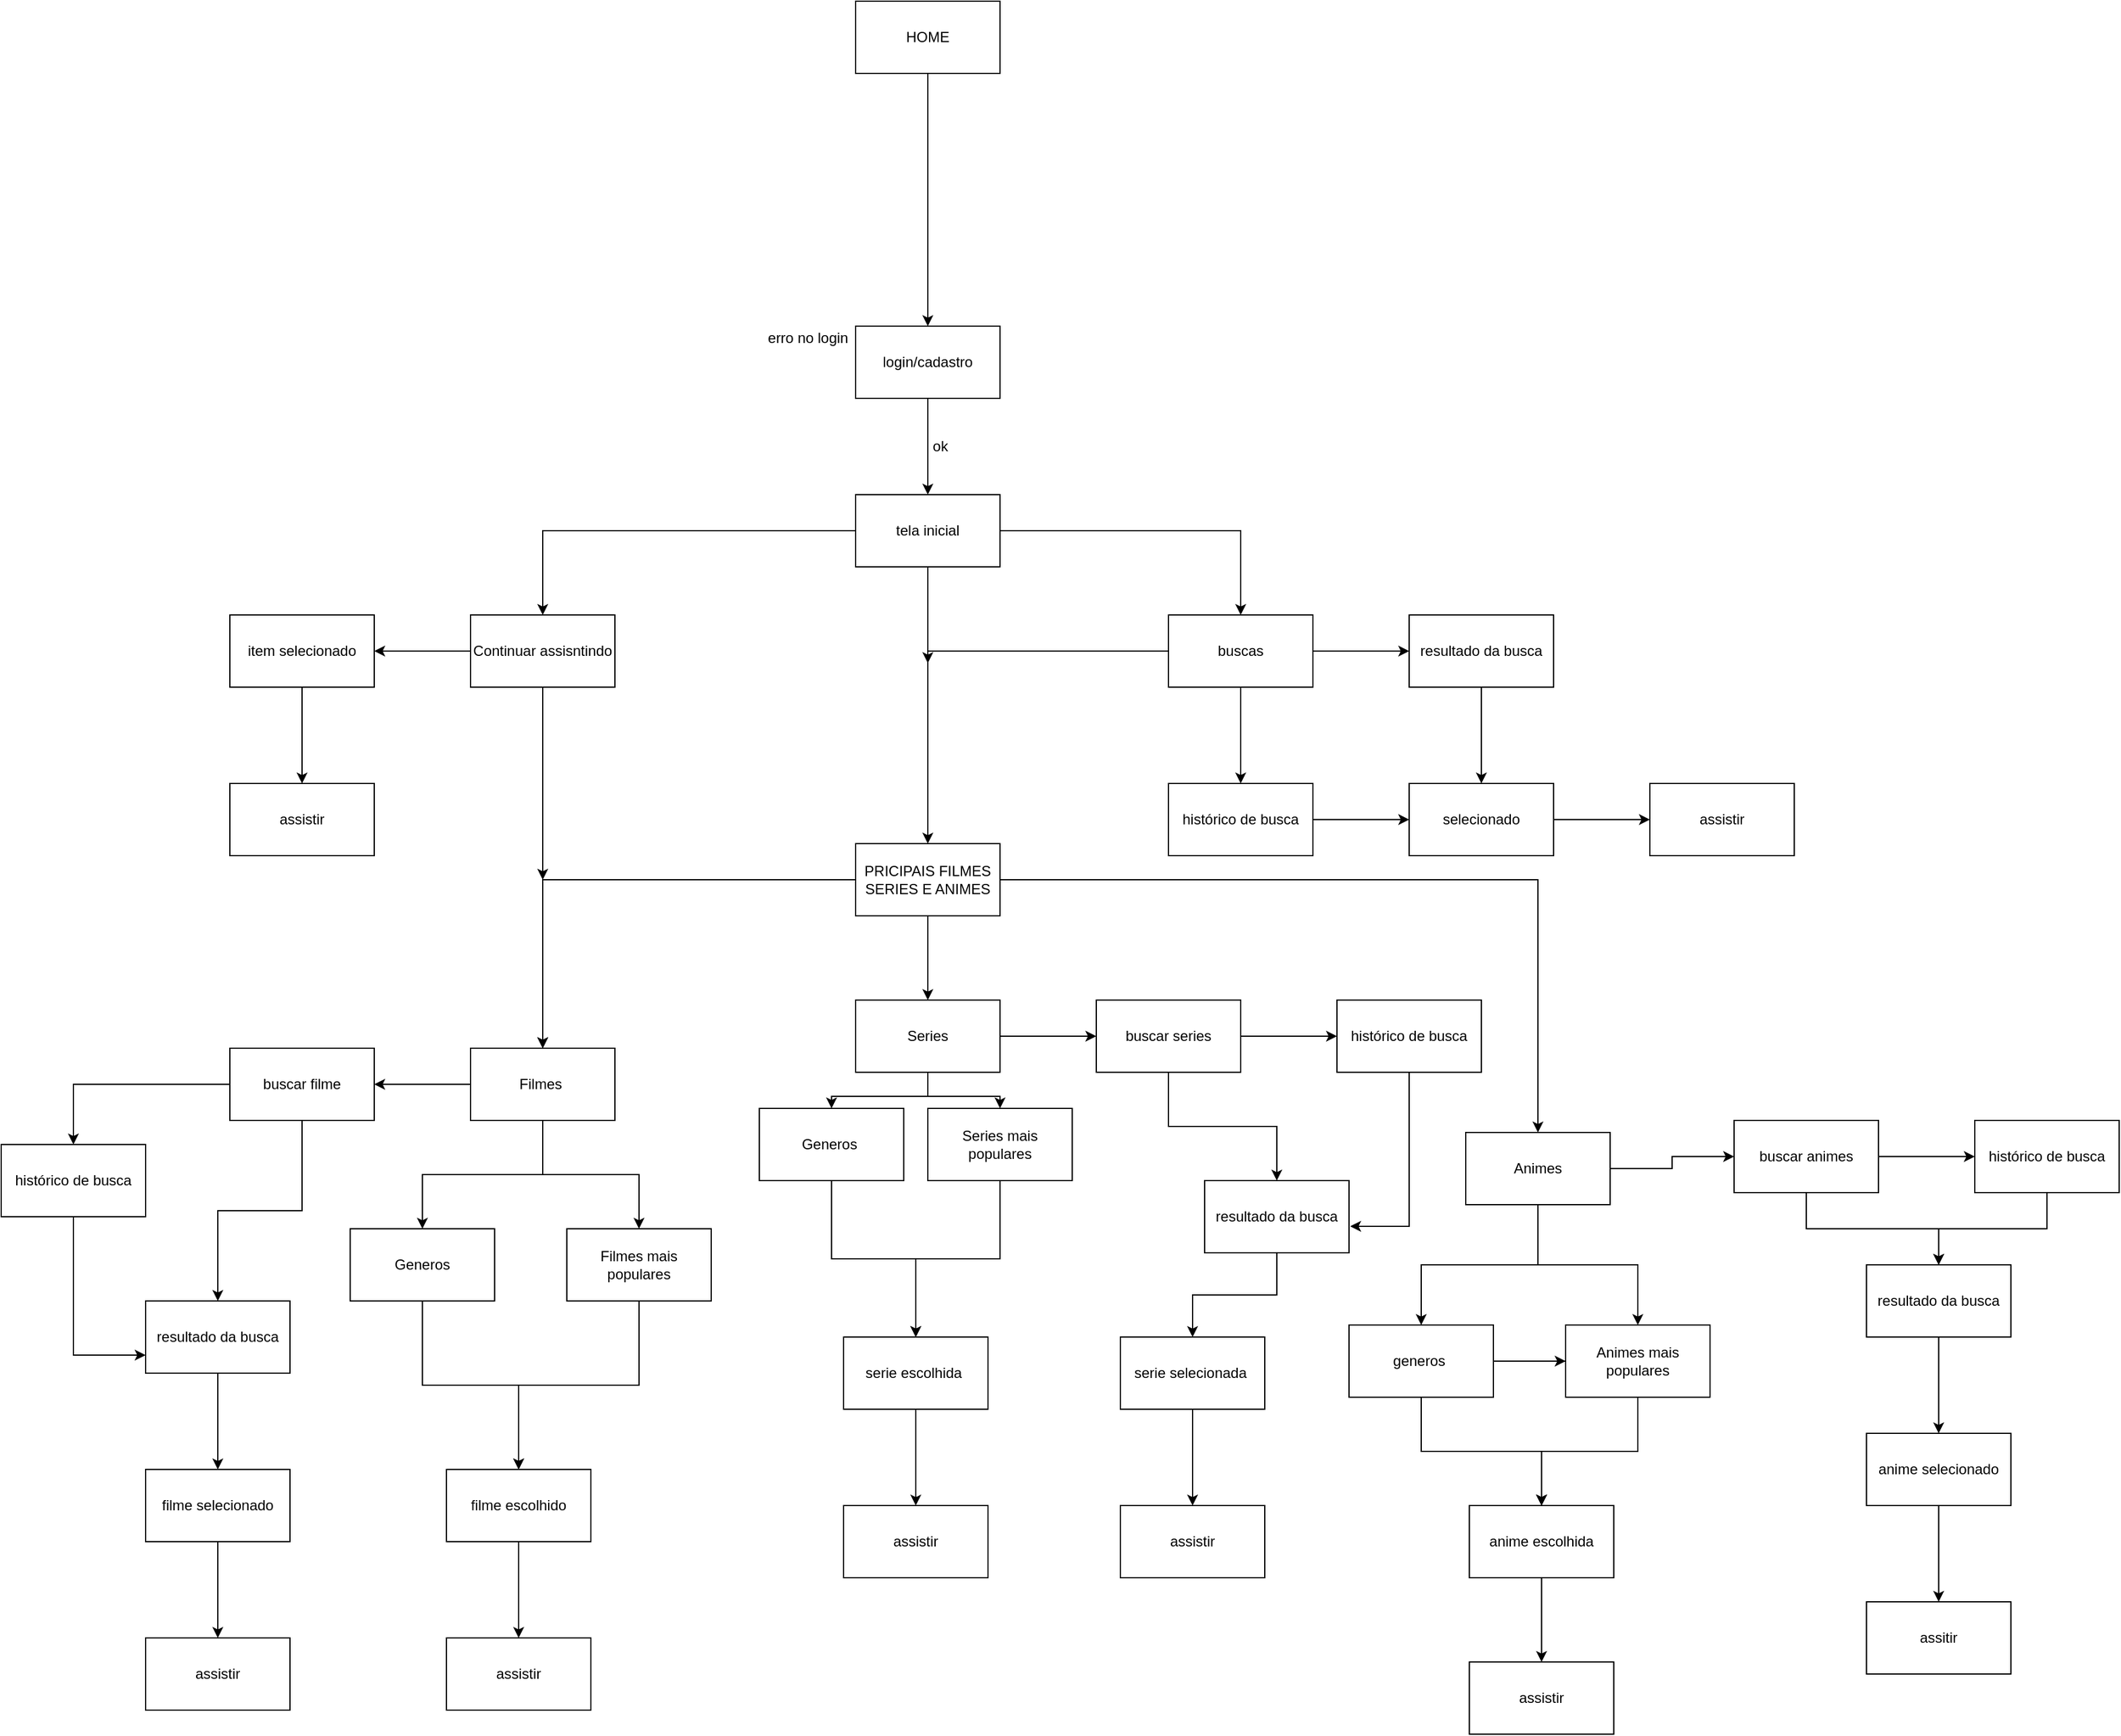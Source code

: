 <mxfile version="20.2.6" type="github">
  <diagram id="lThFuDExYQx8p_tLbBOl" name="Página-1">
    <mxGraphModel dx="1865" dy="1708" grid="1" gridSize="10" guides="1" tooltips="1" connect="1" arrows="1" fold="1" page="1" pageScale="1" pageWidth="827" pageHeight="1169" math="0" shadow="0">
      <root>
        <mxCell id="0" />
        <mxCell id="1" parent="0" />
        <mxCell id="VviJujSKbb7ZwDYnxPhU-3" value="" style="edgeStyle=orthogonalEdgeStyle;rounded=0;orthogonalLoop=1;jettySize=auto;html=1;" parent="1" source="VviJujSKbb7ZwDYnxPhU-1" target="VviJujSKbb7ZwDYnxPhU-2" edge="1">
          <mxGeometry relative="1" as="geometry" />
        </mxCell>
        <mxCell id="VviJujSKbb7ZwDYnxPhU-4" value="" style="edgeStyle=orthogonalEdgeStyle;rounded=0;orthogonalLoop=1;jettySize=auto;html=1;" parent="1" source="VviJujSKbb7ZwDYnxPhU-1" target="VviJujSKbb7ZwDYnxPhU-2" edge="1">
          <mxGeometry relative="1" as="geometry" />
        </mxCell>
        <mxCell id="VviJujSKbb7ZwDYnxPhU-6" value="" style="edgeStyle=orthogonalEdgeStyle;rounded=0;orthogonalLoop=1;jettySize=auto;html=1;" parent="1" source="VviJujSKbb7ZwDYnxPhU-1" target="VviJujSKbb7ZwDYnxPhU-5" edge="1">
          <mxGeometry relative="1" as="geometry" />
        </mxCell>
        <mxCell id="VviJujSKbb7ZwDYnxPhU-8" value="" style="edgeStyle=orthogonalEdgeStyle;rounded=0;orthogonalLoop=1;jettySize=auto;html=1;" parent="1" source="VviJujSKbb7ZwDYnxPhU-1" target="VviJujSKbb7ZwDYnxPhU-7" edge="1">
          <mxGeometry relative="1" as="geometry" />
        </mxCell>
        <mxCell id="VviJujSKbb7ZwDYnxPhU-1" value="PRICIPAIS FILMES SERIES E ANIMES" style="rounded=0;whiteSpace=wrap;html=1;" parent="1" vertex="1">
          <mxGeometry x="320" y="80" width="120" height="60" as="geometry" />
        </mxCell>
        <mxCell id="VviJujSKbb7ZwDYnxPhU-10" value="" style="edgeStyle=orthogonalEdgeStyle;rounded=0;orthogonalLoop=1;jettySize=auto;html=1;" parent="1" source="VviJujSKbb7ZwDYnxPhU-2" target="VviJujSKbb7ZwDYnxPhU-9" edge="1">
          <mxGeometry relative="1" as="geometry" />
        </mxCell>
        <mxCell id="VviJujSKbb7ZwDYnxPhU-14" value="" style="edgeStyle=orthogonalEdgeStyle;rounded=0;orthogonalLoop=1;jettySize=auto;html=1;" parent="1" source="VviJujSKbb7ZwDYnxPhU-2" target="VviJujSKbb7ZwDYnxPhU-13" edge="1">
          <mxGeometry relative="1" as="geometry" />
        </mxCell>
        <mxCell id="VviJujSKbb7ZwDYnxPhU-80" value="" style="edgeStyle=orthogonalEdgeStyle;rounded=0;orthogonalLoop=1;jettySize=auto;html=1;" parent="1" source="VviJujSKbb7ZwDYnxPhU-2" target="VviJujSKbb7ZwDYnxPhU-79" edge="1">
          <mxGeometry relative="1" as="geometry" />
        </mxCell>
        <mxCell id="VviJujSKbb7ZwDYnxPhU-2" value="Filmes&amp;nbsp;" style="whiteSpace=wrap;html=1;rounded=0;" parent="1" vertex="1">
          <mxGeometry y="250" width="120" height="60" as="geometry" />
        </mxCell>
        <mxCell id="VviJujSKbb7ZwDYnxPhU-12" style="edgeStyle=orthogonalEdgeStyle;rounded=0;orthogonalLoop=1;jettySize=auto;html=1;exitX=0.5;exitY=0;exitDx=0;exitDy=0;" parent="1" source="VviJujSKbb7ZwDYnxPhU-5" edge="1">
          <mxGeometry relative="1" as="geometry">
            <mxPoint x="380" y="240" as="targetPoint" />
          </mxGeometry>
        </mxCell>
        <mxCell id="VviJujSKbb7ZwDYnxPhU-16" value="" style="edgeStyle=orthogonalEdgeStyle;rounded=0;orthogonalLoop=1;jettySize=auto;html=1;" parent="1" source="VviJujSKbb7ZwDYnxPhU-5" target="VviJujSKbb7ZwDYnxPhU-15" edge="1">
          <mxGeometry relative="1" as="geometry" />
        </mxCell>
        <mxCell id="VviJujSKbb7ZwDYnxPhU-18" value="" style="edgeStyle=orthogonalEdgeStyle;rounded=0;orthogonalLoop=1;jettySize=auto;html=1;" parent="1" source="VviJujSKbb7ZwDYnxPhU-5" target="VviJujSKbb7ZwDYnxPhU-17" edge="1">
          <mxGeometry relative="1" as="geometry" />
        </mxCell>
        <mxCell id="VviJujSKbb7ZwDYnxPhU-72" value="" style="edgeStyle=orthogonalEdgeStyle;rounded=0;orthogonalLoop=1;jettySize=auto;html=1;" parent="1" source="VviJujSKbb7ZwDYnxPhU-5" target="VviJujSKbb7ZwDYnxPhU-71" edge="1">
          <mxGeometry relative="1" as="geometry" />
        </mxCell>
        <mxCell id="VviJujSKbb7ZwDYnxPhU-5" value="Series" style="rounded=0;whiteSpace=wrap;html=1;" parent="1" vertex="1">
          <mxGeometry x="320" y="210" width="120" height="60" as="geometry" />
        </mxCell>
        <mxCell id="VviJujSKbb7ZwDYnxPhU-20" value="" style="edgeStyle=orthogonalEdgeStyle;rounded=0;orthogonalLoop=1;jettySize=auto;html=1;" parent="1" source="VviJujSKbb7ZwDYnxPhU-7" target="VviJujSKbb7ZwDYnxPhU-19" edge="1">
          <mxGeometry relative="1" as="geometry" />
        </mxCell>
        <mxCell id="VviJujSKbb7ZwDYnxPhU-22" value="" style="edgeStyle=orthogonalEdgeStyle;rounded=0;orthogonalLoop=1;jettySize=auto;html=1;" parent="1" source="VviJujSKbb7ZwDYnxPhU-7" target="VviJujSKbb7ZwDYnxPhU-21" edge="1">
          <mxGeometry relative="1" as="geometry" />
        </mxCell>
        <mxCell id="VviJujSKbb7ZwDYnxPhU-68" value="" style="edgeStyle=orthogonalEdgeStyle;rounded=0;orthogonalLoop=1;jettySize=auto;html=1;" parent="1" source="VviJujSKbb7ZwDYnxPhU-7" target="VviJujSKbb7ZwDYnxPhU-67" edge="1">
          <mxGeometry relative="1" as="geometry" />
        </mxCell>
        <mxCell id="VviJujSKbb7ZwDYnxPhU-7" value="Animes" style="rounded=0;whiteSpace=wrap;html=1;" parent="1" vertex="1">
          <mxGeometry x="827" y="320" width="120" height="60" as="geometry" />
        </mxCell>
        <mxCell id="VviJujSKbb7ZwDYnxPhU-59" style="edgeStyle=orthogonalEdgeStyle;rounded=0;orthogonalLoop=1;jettySize=auto;html=1;" parent="1" source="VviJujSKbb7ZwDYnxPhU-9" target="VviJujSKbb7ZwDYnxPhU-55" edge="1">
          <mxGeometry relative="1" as="geometry" />
        </mxCell>
        <mxCell id="VviJujSKbb7ZwDYnxPhU-9" value="Generos" style="whiteSpace=wrap;html=1;rounded=0;" parent="1" vertex="1">
          <mxGeometry x="-100" y="400" width="120" height="60" as="geometry" />
        </mxCell>
        <mxCell id="VviJujSKbb7ZwDYnxPhU-56" value="" style="edgeStyle=orthogonalEdgeStyle;rounded=0;orthogonalLoop=1;jettySize=auto;html=1;" parent="1" source="VviJujSKbb7ZwDYnxPhU-13" target="VviJujSKbb7ZwDYnxPhU-55" edge="1">
          <mxGeometry relative="1" as="geometry" />
        </mxCell>
        <mxCell id="VviJujSKbb7ZwDYnxPhU-13" value="Filmes mais populares" style="whiteSpace=wrap;html=1;rounded=0;" parent="1" vertex="1">
          <mxGeometry x="80" y="400" width="120" height="60" as="geometry" />
        </mxCell>
        <mxCell id="VviJujSKbb7ZwDYnxPhU-61" value="" style="edgeStyle=orthogonalEdgeStyle;rounded=0;orthogonalLoop=1;jettySize=auto;html=1;" parent="1" source="VviJujSKbb7ZwDYnxPhU-15" target="VviJujSKbb7ZwDYnxPhU-60" edge="1">
          <mxGeometry relative="1" as="geometry" />
        </mxCell>
        <mxCell id="VviJujSKbb7ZwDYnxPhU-15" value="Generos&amp;nbsp;" style="whiteSpace=wrap;html=1;rounded=0;" parent="1" vertex="1">
          <mxGeometry x="240" y="300" width="120" height="60" as="geometry" />
        </mxCell>
        <mxCell id="VviJujSKbb7ZwDYnxPhU-62" style="edgeStyle=orthogonalEdgeStyle;rounded=0;orthogonalLoop=1;jettySize=auto;html=1;" parent="1" source="VviJujSKbb7ZwDYnxPhU-17" target="VviJujSKbb7ZwDYnxPhU-60" edge="1">
          <mxGeometry relative="1" as="geometry" />
        </mxCell>
        <mxCell id="VviJujSKbb7ZwDYnxPhU-17" value="Series mais populares" style="whiteSpace=wrap;html=1;rounded=0;" parent="1" vertex="1">
          <mxGeometry x="380" y="300" width="120" height="60" as="geometry" />
        </mxCell>
        <mxCell id="VviJujSKbb7ZwDYnxPhU-64" value="" style="edgeStyle=orthogonalEdgeStyle;rounded=0;orthogonalLoop=1;jettySize=auto;html=1;" parent="1" source="VviJujSKbb7ZwDYnxPhU-19" target="VviJujSKbb7ZwDYnxPhU-63" edge="1">
          <mxGeometry relative="1" as="geometry" />
        </mxCell>
        <mxCell id="VviJujSKbb7ZwDYnxPhU-65" style="edgeStyle=orthogonalEdgeStyle;rounded=0;orthogonalLoop=1;jettySize=auto;html=1;startArrow=none;" parent="1" source="VviJujSKbb7ZwDYnxPhU-19" target="VviJujSKbb7ZwDYnxPhU-63" edge="1">
          <mxGeometry relative="1" as="geometry" />
        </mxCell>
        <mxCell id="VviJujSKbb7ZwDYnxPhU-89" style="edgeStyle=orthogonalEdgeStyle;rounded=0;orthogonalLoop=1;jettySize=auto;html=1;entryX=0.5;entryY=0;entryDx=0;entryDy=0;" parent="1" source="VviJujSKbb7ZwDYnxPhU-21" target="VviJujSKbb7ZwDYnxPhU-63" edge="1">
          <mxGeometry relative="1" as="geometry" />
        </mxCell>
        <mxCell id="VviJujSKbb7ZwDYnxPhU-21" value="Animes mais populares" style="whiteSpace=wrap;html=1;rounded=0;" parent="1" vertex="1">
          <mxGeometry x="910" y="480" width="120" height="60" as="geometry" />
        </mxCell>
        <mxCell id="VviJujSKbb7ZwDYnxPhU-40" value="" style="edgeStyle=orthogonalEdgeStyle;rounded=0;orthogonalLoop=1;jettySize=auto;html=1;" parent="1" source="VviJujSKbb7ZwDYnxPhU-24" target="VviJujSKbb7ZwDYnxPhU-39" edge="1">
          <mxGeometry relative="1" as="geometry" />
        </mxCell>
        <mxCell id="VviJujSKbb7ZwDYnxPhU-24" value="login/cadastro" style="whiteSpace=wrap;html=1;rounded=0;" parent="1" vertex="1">
          <mxGeometry x="320" y="-350" width="120" height="60" as="geometry" />
        </mxCell>
        <mxCell id="VviJujSKbb7ZwDYnxPhU-33" style="edgeStyle=orthogonalEdgeStyle;rounded=0;orthogonalLoop=1;jettySize=auto;html=1;" parent="1" source="VviJujSKbb7ZwDYnxPhU-31" target="VviJujSKbb7ZwDYnxPhU-1" edge="1">
          <mxGeometry relative="1" as="geometry" />
        </mxCell>
        <mxCell id="VviJujSKbb7ZwDYnxPhU-49" value="" style="edgeStyle=orthogonalEdgeStyle;rounded=0;orthogonalLoop=1;jettySize=auto;html=1;" parent="1" source="VviJujSKbb7ZwDYnxPhU-31" target="VviJujSKbb7ZwDYnxPhU-48" edge="1">
          <mxGeometry relative="1" as="geometry" />
        </mxCell>
        <mxCell id="VviJujSKbb7ZwDYnxPhU-114" value="" style="edgeStyle=orthogonalEdgeStyle;rounded=0;orthogonalLoop=1;jettySize=auto;html=1;" parent="1" source="VviJujSKbb7ZwDYnxPhU-31" target="VviJujSKbb7ZwDYnxPhU-113" edge="1">
          <mxGeometry relative="1" as="geometry" />
        </mxCell>
        <mxCell id="VviJujSKbb7ZwDYnxPhU-31" value="buscas" style="whiteSpace=wrap;html=1;rounded=0;" parent="1" vertex="1">
          <mxGeometry x="580" y="-110" width="120" height="60" as="geometry" />
        </mxCell>
        <mxCell id="VviJujSKbb7ZwDYnxPhU-120" style="edgeStyle=orthogonalEdgeStyle;rounded=0;orthogonalLoop=1;jettySize=auto;html=1;entryX=0.5;entryY=0;entryDx=0;entryDy=0;" parent="1" source="VviJujSKbb7ZwDYnxPhU-34" target="VviJujSKbb7ZwDYnxPhU-24" edge="1">
          <mxGeometry relative="1" as="geometry" />
        </mxCell>
        <mxCell id="VviJujSKbb7ZwDYnxPhU-34" value="HOME" style="whiteSpace=wrap;html=1;rounded=0;" parent="1" vertex="1">
          <mxGeometry x="320" y="-620" width="120" height="60" as="geometry" />
        </mxCell>
        <mxCell id="VviJujSKbb7ZwDYnxPhU-41" style="edgeStyle=orthogonalEdgeStyle;rounded=0;orthogonalLoop=1;jettySize=auto;html=1;" parent="1" source="VviJujSKbb7ZwDYnxPhU-39" edge="1">
          <mxGeometry relative="1" as="geometry">
            <mxPoint x="380" y="-70" as="targetPoint" />
          </mxGeometry>
        </mxCell>
        <mxCell id="VviJujSKbb7ZwDYnxPhU-42" style="edgeStyle=orthogonalEdgeStyle;rounded=0;orthogonalLoop=1;jettySize=auto;html=1;exitX=1;exitY=0.5;exitDx=0;exitDy=0;" parent="1" source="VviJujSKbb7ZwDYnxPhU-39" target="VviJujSKbb7ZwDYnxPhU-31" edge="1">
          <mxGeometry relative="1" as="geometry" />
        </mxCell>
        <mxCell id="VviJujSKbb7ZwDYnxPhU-52" value="" style="edgeStyle=orthogonalEdgeStyle;rounded=0;orthogonalLoop=1;jettySize=auto;html=1;" parent="1" source="VviJujSKbb7ZwDYnxPhU-39" target="VviJujSKbb7ZwDYnxPhU-51" edge="1">
          <mxGeometry relative="1" as="geometry" />
        </mxCell>
        <mxCell id="VviJujSKbb7ZwDYnxPhU-39" value="tela inicial" style="whiteSpace=wrap;html=1;rounded=0;" parent="1" vertex="1">
          <mxGeometry x="320" y="-210" width="120" height="60" as="geometry" />
        </mxCell>
        <mxCell id="VviJujSKbb7ZwDYnxPhU-47" value="erro no login" style="text;html=1;align=center;verticalAlign=middle;resizable=0;points=[];autosize=1;strokeColor=none;fillColor=none;" parent="1" vertex="1">
          <mxGeometry x="235" y="-355" width="90" height="30" as="geometry" />
        </mxCell>
        <mxCell id="VviJujSKbb7ZwDYnxPhU-116" value="" style="edgeStyle=orthogonalEdgeStyle;rounded=0;orthogonalLoop=1;jettySize=auto;html=1;" parent="1" source="VviJujSKbb7ZwDYnxPhU-48" target="VviJujSKbb7ZwDYnxPhU-115" edge="1">
          <mxGeometry relative="1" as="geometry" />
        </mxCell>
        <mxCell id="VviJujSKbb7ZwDYnxPhU-48" value="histórico de busca" style="whiteSpace=wrap;html=1;rounded=0;" parent="1" vertex="1">
          <mxGeometry x="580" y="30" width="120" height="60" as="geometry" />
        </mxCell>
        <mxCell id="VviJujSKbb7ZwDYnxPhU-54" style="edgeStyle=orthogonalEdgeStyle;rounded=0;orthogonalLoop=1;jettySize=auto;html=1;" parent="1" source="VviJujSKbb7ZwDYnxPhU-51" edge="1">
          <mxGeometry relative="1" as="geometry">
            <mxPoint x="60" y="110" as="targetPoint" />
          </mxGeometry>
        </mxCell>
        <mxCell id="VviJujSKbb7ZwDYnxPhU-123" value="" style="edgeStyle=orthogonalEdgeStyle;rounded=0;orthogonalLoop=1;jettySize=auto;html=1;" parent="1" source="VviJujSKbb7ZwDYnxPhU-51" target="VviJujSKbb7ZwDYnxPhU-122" edge="1">
          <mxGeometry relative="1" as="geometry" />
        </mxCell>
        <mxCell id="VviJujSKbb7ZwDYnxPhU-51" value="Continuar assisntindo" style="whiteSpace=wrap;html=1;rounded=0;" parent="1" vertex="1">
          <mxGeometry y="-110" width="120" height="60" as="geometry" />
        </mxCell>
        <mxCell id="VviJujSKbb7ZwDYnxPhU-74" value="" style="edgeStyle=orthogonalEdgeStyle;rounded=0;orthogonalLoop=1;jettySize=auto;html=1;" parent="1" source="VviJujSKbb7ZwDYnxPhU-55" target="VviJujSKbb7ZwDYnxPhU-73" edge="1">
          <mxGeometry relative="1" as="geometry" />
        </mxCell>
        <mxCell id="VviJujSKbb7ZwDYnxPhU-55" value="filme escolhido" style="whiteSpace=wrap;html=1;rounded=0;" parent="1" vertex="1">
          <mxGeometry x="-20" y="600" width="120" height="60" as="geometry" />
        </mxCell>
        <mxCell id="VviJujSKbb7ZwDYnxPhU-76" value="" style="edgeStyle=orthogonalEdgeStyle;rounded=0;orthogonalLoop=1;jettySize=auto;html=1;" parent="1" source="VviJujSKbb7ZwDYnxPhU-60" target="VviJujSKbb7ZwDYnxPhU-75" edge="1">
          <mxGeometry relative="1" as="geometry" />
        </mxCell>
        <mxCell id="VviJujSKbb7ZwDYnxPhU-60" value="serie escolhida&amp;nbsp;" style="whiteSpace=wrap;html=1;rounded=0;" parent="1" vertex="1">
          <mxGeometry x="310" y="490" width="120" height="60" as="geometry" />
        </mxCell>
        <mxCell id="VviJujSKbb7ZwDYnxPhU-78" value="" style="edgeStyle=orthogonalEdgeStyle;rounded=0;orthogonalLoop=1;jettySize=auto;html=1;" parent="1" source="VviJujSKbb7ZwDYnxPhU-63" target="VviJujSKbb7ZwDYnxPhU-77" edge="1">
          <mxGeometry relative="1" as="geometry" />
        </mxCell>
        <mxCell id="VviJujSKbb7ZwDYnxPhU-63" value="anime escolhida" style="whiteSpace=wrap;html=1;rounded=0;" parent="1" vertex="1">
          <mxGeometry x="830" y="630" width="120" height="60" as="geometry" />
        </mxCell>
        <mxCell id="VviJujSKbb7ZwDYnxPhU-66" value="ok" style="text;html=1;align=center;verticalAlign=middle;resizable=0;points=[];autosize=1;strokeColor=none;fillColor=none;" parent="1" vertex="1">
          <mxGeometry x="370" y="-265" width="40" height="30" as="geometry" />
        </mxCell>
        <mxCell id="VviJujSKbb7ZwDYnxPhU-91" value="" style="edgeStyle=orthogonalEdgeStyle;rounded=0;orthogonalLoop=1;jettySize=auto;html=1;" parent="1" source="VviJujSKbb7ZwDYnxPhU-67" target="VviJujSKbb7ZwDYnxPhU-90" edge="1">
          <mxGeometry relative="1" as="geometry" />
        </mxCell>
        <mxCell id="VviJujSKbb7ZwDYnxPhU-94" value="" style="edgeStyle=orthogonalEdgeStyle;rounded=0;orthogonalLoop=1;jettySize=auto;html=1;" parent="1" source="VviJujSKbb7ZwDYnxPhU-67" target="VviJujSKbb7ZwDYnxPhU-93" edge="1">
          <mxGeometry relative="1" as="geometry" />
        </mxCell>
        <mxCell id="VviJujSKbb7ZwDYnxPhU-67" value="buscar animes" style="rounded=0;whiteSpace=wrap;html=1;" parent="1" vertex="1">
          <mxGeometry x="1050" y="310" width="120" height="60" as="geometry" />
        </mxCell>
        <mxCell id="VviJujSKbb7ZwDYnxPhU-100" value="" style="edgeStyle=orthogonalEdgeStyle;rounded=0;orthogonalLoop=1;jettySize=auto;html=1;" parent="1" source="VviJujSKbb7ZwDYnxPhU-71" target="VviJujSKbb7ZwDYnxPhU-99" edge="1">
          <mxGeometry relative="1" as="geometry" />
        </mxCell>
        <mxCell id="VviJujSKbb7ZwDYnxPhU-102" value="" style="edgeStyle=orthogonalEdgeStyle;rounded=0;orthogonalLoop=1;jettySize=auto;html=1;" parent="1" source="VviJujSKbb7ZwDYnxPhU-71" target="VviJujSKbb7ZwDYnxPhU-101" edge="1">
          <mxGeometry relative="1" as="geometry" />
        </mxCell>
        <mxCell id="VviJujSKbb7ZwDYnxPhU-71" value="buscar series" style="whiteSpace=wrap;html=1;rounded=0;" parent="1" vertex="1">
          <mxGeometry x="520" y="210" width="120" height="60" as="geometry" />
        </mxCell>
        <mxCell id="VviJujSKbb7ZwDYnxPhU-73" value="assistir" style="whiteSpace=wrap;html=1;rounded=0;" parent="1" vertex="1">
          <mxGeometry x="-20" y="740" width="120" height="60" as="geometry" />
        </mxCell>
        <mxCell id="VviJujSKbb7ZwDYnxPhU-75" value="assistir" style="whiteSpace=wrap;html=1;rounded=0;" parent="1" vertex="1">
          <mxGeometry x="310" y="630" width="120" height="60" as="geometry" />
        </mxCell>
        <mxCell id="VviJujSKbb7ZwDYnxPhU-77" value="assistir" style="whiteSpace=wrap;html=1;rounded=0;" parent="1" vertex="1">
          <mxGeometry x="830" y="760" width="120" height="60" as="geometry" />
        </mxCell>
        <mxCell id="VviJujSKbb7ZwDYnxPhU-82" value="" style="edgeStyle=orthogonalEdgeStyle;rounded=0;orthogonalLoop=1;jettySize=auto;html=1;" parent="1" source="VviJujSKbb7ZwDYnxPhU-79" target="VviJujSKbb7ZwDYnxPhU-81" edge="1">
          <mxGeometry relative="1" as="geometry" />
        </mxCell>
        <mxCell id="VviJujSKbb7ZwDYnxPhU-84" value="" style="edgeStyle=orthogonalEdgeStyle;rounded=0;orthogonalLoop=1;jettySize=auto;html=1;" parent="1" source="VviJujSKbb7ZwDYnxPhU-79" target="VviJujSKbb7ZwDYnxPhU-83" edge="1">
          <mxGeometry relative="1" as="geometry" />
        </mxCell>
        <mxCell id="VviJujSKbb7ZwDYnxPhU-79" value="buscar filme" style="whiteSpace=wrap;html=1;rounded=0;" parent="1" vertex="1">
          <mxGeometry x="-200" y="250" width="120" height="60" as="geometry" />
        </mxCell>
        <mxCell id="VviJujSKbb7ZwDYnxPhU-87" style="edgeStyle=orthogonalEdgeStyle;rounded=0;orthogonalLoop=1;jettySize=auto;html=1;entryX=0;entryY=0.75;entryDx=0;entryDy=0;" parent="1" source="VviJujSKbb7ZwDYnxPhU-81" target="VviJujSKbb7ZwDYnxPhU-83" edge="1">
          <mxGeometry relative="1" as="geometry" />
        </mxCell>
        <mxCell id="VviJujSKbb7ZwDYnxPhU-81" value="histórico de busca" style="whiteSpace=wrap;html=1;rounded=0;" parent="1" vertex="1">
          <mxGeometry x="-390" y="330" width="120" height="60" as="geometry" />
        </mxCell>
        <mxCell id="VviJujSKbb7ZwDYnxPhU-86" value="" style="edgeStyle=orthogonalEdgeStyle;rounded=0;orthogonalLoop=1;jettySize=auto;html=1;" parent="1" source="VviJujSKbb7ZwDYnxPhU-83" target="VviJujSKbb7ZwDYnxPhU-85" edge="1">
          <mxGeometry relative="1" as="geometry" />
        </mxCell>
        <mxCell id="VviJujSKbb7ZwDYnxPhU-83" value="resultado da busca" style="whiteSpace=wrap;html=1;rounded=0;" parent="1" vertex="1">
          <mxGeometry x="-270" y="460" width="120" height="60" as="geometry" />
        </mxCell>
        <mxCell id="VviJujSKbb7ZwDYnxPhU-112" value="" style="edgeStyle=orthogonalEdgeStyle;rounded=0;orthogonalLoop=1;jettySize=auto;html=1;" parent="1" source="VviJujSKbb7ZwDYnxPhU-85" target="VviJujSKbb7ZwDYnxPhU-111" edge="1">
          <mxGeometry relative="1" as="geometry" />
        </mxCell>
        <mxCell id="VviJujSKbb7ZwDYnxPhU-85" value="filme selecionado" style="whiteSpace=wrap;html=1;rounded=0;" parent="1" vertex="1">
          <mxGeometry x="-270" y="600" width="120" height="60" as="geometry" />
        </mxCell>
        <mxCell id="VviJujSKbb7ZwDYnxPhU-92" value="" style="edgeStyle=orthogonalEdgeStyle;rounded=0;orthogonalLoop=1;jettySize=auto;html=1;" parent="1" source="VviJujSKbb7ZwDYnxPhU-19" target="VviJujSKbb7ZwDYnxPhU-21" edge="1">
          <mxGeometry relative="1" as="geometry" />
        </mxCell>
        <mxCell id="VviJujSKbb7ZwDYnxPhU-19" value="generos&amp;nbsp;" style="whiteSpace=wrap;html=1;rounded=0;" parent="1" vertex="1">
          <mxGeometry x="730" y="480" width="120" height="60" as="geometry" />
        </mxCell>
        <mxCell id="VviJujSKbb7ZwDYnxPhU-88" value="" style="edgeStyle=orthogonalEdgeStyle;rounded=0;orthogonalLoop=1;jettySize=auto;html=1;endArrow=none;" parent="1" source="VviJujSKbb7ZwDYnxPhU-21" target="VviJujSKbb7ZwDYnxPhU-19" edge="1">
          <mxGeometry relative="1" as="geometry">
            <mxPoint x="827" y="490" as="sourcePoint" />
            <mxPoint x="690" y="620" as="targetPoint" />
          </mxGeometry>
        </mxCell>
        <mxCell id="VviJujSKbb7ZwDYnxPhU-95" style="edgeStyle=orthogonalEdgeStyle;rounded=0;orthogonalLoop=1;jettySize=auto;html=1;" parent="1" source="VviJujSKbb7ZwDYnxPhU-90" target="VviJujSKbb7ZwDYnxPhU-93" edge="1">
          <mxGeometry relative="1" as="geometry">
            <mxPoint x="1310" y="460" as="targetPoint" />
          </mxGeometry>
        </mxCell>
        <mxCell id="VviJujSKbb7ZwDYnxPhU-90" value="histórico de busca" style="whiteSpace=wrap;html=1;rounded=0;" parent="1" vertex="1">
          <mxGeometry x="1250" y="310" width="120" height="60" as="geometry" />
        </mxCell>
        <mxCell id="VviJujSKbb7ZwDYnxPhU-98" value="" style="edgeStyle=orthogonalEdgeStyle;rounded=0;orthogonalLoop=1;jettySize=auto;html=1;" parent="1" source="VviJujSKbb7ZwDYnxPhU-93" target="VviJujSKbb7ZwDYnxPhU-97" edge="1">
          <mxGeometry relative="1" as="geometry" />
        </mxCell>
        <mxCell id="VviJujSKbb7ZwDYnxPhU-93" value="resultado da busca" style="whiteSpace=wrap;html=1;rounded=0;" parent="1" vertex="1">
          <mxGeometry x="1160" y="430" width="120" height="60" as="geometry" />
        </mxCell>
        <mxCell id="VviJujSKbb7ZwDYnxPhU-110" value="" style="edgeStyle=orthogonalEdgeStyle;rounded=0;orthogonalLoop=1;jettySize=auto;html=1;" parent="1" source="VviJujSKbb7ZwDYnxPhU-97" target="VviJujSKbb7ZwDYnxPhU-109" edge="1">
          <mxGeometry relative="1" as="geometry" />
        </mxCell>
        <mxCell id="VviJujSKbb7ZwDYnxPhU-97" value="anime selecionado" style="whiteSpace=wrap;html=1;rounded=0;" parent="1" vertex="1">
          <mxGeometry x="1160" y="570" width="120" height="60" as="geometry" />
        </mxCell>
        <mxCell id="VviJujSKbb7ZwDYnxPhU-103" style="edgeStyle=orthogonalEdgeStyle;rounded=0;orthogonalLoop=1;jettySize=auto;html=1;entryX=1.008;entryY=0.633;entryDx=0;entryDy=0;entryPerimeter=0;" parent="1" source="VviJujSKbb7ZwDYnxPhU-99" target="VviJujSKbb7ZwDYnxPhU-101" edge="1">
          <mxGeometry relative="1" as="geometry">
            <mxPoint x="740" y="370" as="targetPoint" />
          </mxGeometry>
        </mxCell>
        <mxCell id="VviJujSKbb7ZwDYnxPhU-99" value="histórico de busca" style="whiteSpace=wrap;html=1;rounded=0;" parent="1" vertex="1">
          <mxGeometry x="720" y="210" width="120" height="60" as="geometry" />
        </mxCell>
        <mxCell id="VviJujSKbb7ZwDYnxPhU-106" value="" style="edgeStyle=orthogonalEdgeStyle;rounded=0;orthogonalLoop=1;jettySize=auto;html=1;" parent="1" source="VviJujSKbb7ZwDYnxPhU-101" target="VviJujSKbb7ZwDYnxPhU-105" edge="1">
          <mxGeometry relative="1" as="geometry" />
        </mxCell>
        <mxCell id="VviJujSKbb7ZwDYnxPhU-101" value="resultado da busca" style="whiteSpace=wrap;html=1;rounded=0;" parent="1" vertex="1">
          <mxGeometry x="610" y="360" width="120" height="60" as="geometry" />
        </mxCell>
        <mxCell id="VviJujSKbb7ZwDYnxPhU-108" value="" style="edgeStyle=orthogonalEdgeStyle;rounded=0;orthogonalLoop=1;jettySize=auto;html=1;" parent="1" source="VviJujSKbb7ZwDYnxPhU-105" target="VviJujSKbb7ZwDYnxPhU-107" edge="1">
          <mxGeometry relative="1" as="geometry" />
        </mxCell>
        <mxCell id="VviJujSKbb7ZwDYnxPhU-105" value="serie selecionada&amp;nbsp;" style="whiteSpace=wrap;html=1;rounded=0;" parent="1" vertex="1">
          <mxGeometry x="540" y="490" width="120" height="60" as="geometry" />
        </mxCell>
        <mxCell id="VviJujSKbb7ZwDYnxPhU-107" value="assistir" style="whiteSpace=wrap;html=1;rounded=0;" parent="1" vertex="1">
          <mxGeometry x="540" y="630" width="120" height="60" as="geometry" />
        </mxCell>
        <mxCell id="VviJujSKbb7ZwDYnxPhU-109" value="assitir" style="whiteSpace=wrap;html=1;rounded=0;" parent="1" vertex="1">
          <mxGeometry x="1160" y="710" width="120" height="60" as="geometry" />
        </mxCell>
        <mxCell id="VviJujSKbb7ZwDYnxPhU-111" value="assistir" style="whiteSpace=wrap;html=1;rounded=0;" parent="1" vertex="1">
          <mxGeometry x="-270" y="740" width="120" height="60" as="geometry" />
        </mxCell>
        <mxCell id="VviJujSKbb7ZwDYnxPhU-117" style="edgeStyle=orthogonalEdgeStyle;rounded=0;orthogonalLoop=1;jettySize=auto;html=1;" parent="1" source="VviJujSKbb7ZwDYnxPhU-113" target="VviJujSKbb7ZwDYnxPhU-115" edge="1">
          <mxGeometry relative="1" as="geometry" />
        </mxCell>
        <mxCell id="VviJujSKbb7ZwDYnxPhU-113" value="resultado da busca" style="whiteSpace=wrap;html=1;rounded=0;" parent="1" vertex="1">
          <mxGeometry x="780" y="-110" width="120" height="60" as="geometry" />
        </mxCell>
        <mxCell id="VviJujSKbb7ZwDYnxPhU-119" value="" style="edgeStyle=orthogonalEdgeStyle;rounded=0;orthogonalLoop=1;jettySize=auto;html=1;" parent="1" source="VviJujSKbb7ZwDYnxPhU-115" target="VviJujSKbb7ZwDYnxPhU-118" edge="1">
          <mxGeometry relative="1" as="geometry" />
        </mxCell>
        <mxCell id="VviJujSKbb7ZwDYnxPhU-115" value="selecionado" style="whiteSpace=wrap;html=1;rounded=0;" parent="1" vertex="1">
          <mxGeometry x="780" y="30" width="120" height="60" as="geometry" />
        </mxCell>
        <mxCell id="VviJujSKbb7ZwDYnxPhU-118" value="assistir" style="whiteSpace=wrap;html=1;rounded=0;" parent="1" vertex="1">
          <mxGeometry x="980" y="30" width="120" height="60" as="geometry" />
        </mxCell>
        <mxCell id="VviJujSKbb7ZwDYnxPhU-125" value="" style="edgeStyle=orthogonalEdgeStyle;rounded=0;orthogonalLoop=1;jettySize=auto;html=1;" parent="1" source="VviJujSKbb7ZwDYnxPhU-122" target="VviJujSKbb7ZwDYnxPhU-124" edge="1">
          <mxGeometry relative="1" as="geometry" />
        </mxCell>
        <mxCell id="VviJujSKbb7ZwDYnxPhU-122" value="item selecionado" style="whiteSpace=wrap;html=1;rounded=0;" parent="1" vertex="1">
          <mxGeometry x="-200" y="-110" width="120" height="60" as="geometry" />
        </mxCell>
        <mxCell id="VviJujSKbb7ZwDYnxPhU-124" value="assistir" style="whiteSpace=wrap;html=1;rounded=0;" parent="1" vertex="1">
          <mxGeometry x="-200" y="30" width="120" height="60" as="geometry" />
        </mxCell>
      </root>
    </mxGraphModel>
  </diagram>
</mxfile>
